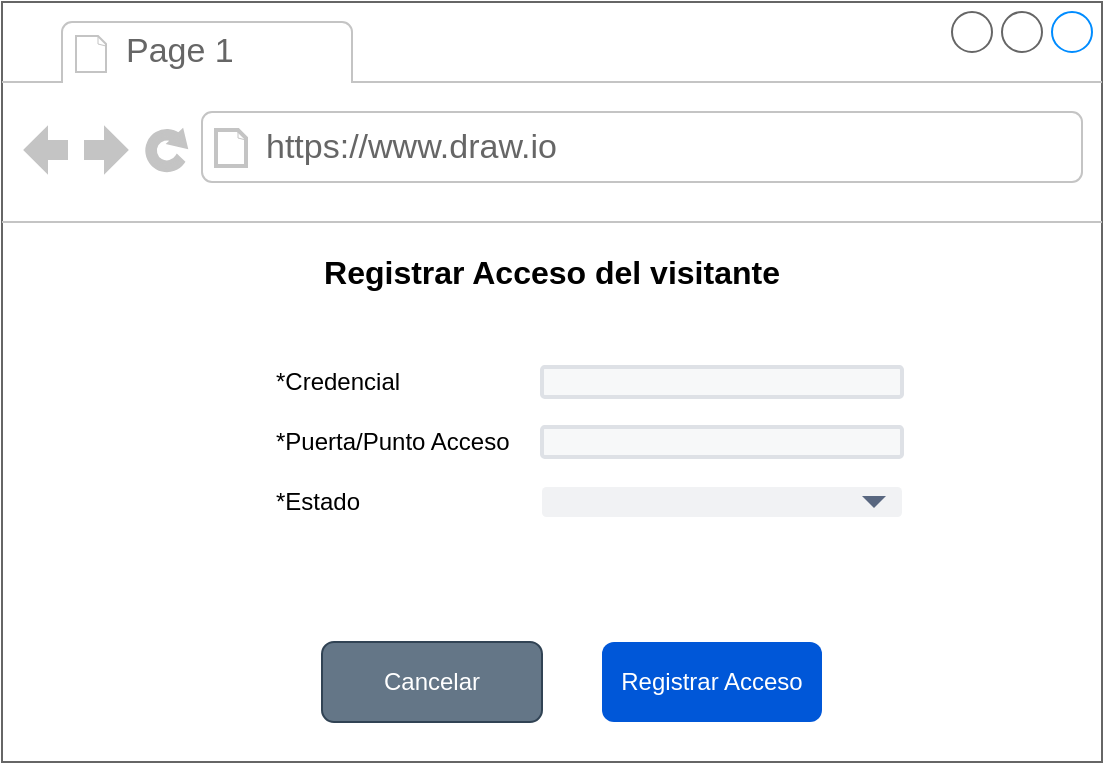 <mxfile version="28.2.7">
  <diagram name="Página-1" id="FD_3RPOK8xEgcTnXzUu5">
    <mxGraphModel dx="1042" dy="527" grid="1" gridSize="10" guides="1" tooltips="1" connect="1" arrows="1" fold="1" page="1" pageScale="1" pageWidth="827" pageHeight="1169" math="0" shadow="0">
      <root>
        <mxCell id="0" />
        <mxCell id="1" parent="0" />
        <mxCell id="JpxTSG23MvUDDlAzvu9M-1" value="" style="strokeWidth=1;shadow=0;dashed=0;align=center;html=1;shape=mxgraph.mockup.containers.browserWindow;rSize=0;strokeColor=#666666;strokeColor2=#008cff;strokeColor3=#c4c4c4;mainText=,;recursiveResize=0;" vertex="1" parent="1">
          <mxGeometry x="160" y="80" width="550" height="380" as="geometry" />
        </mxCell>
        <mxCell id="JpxTSG23MvUDDlAzvu9M-2" value="Page 1" style="strokeWidth=1;shadow=0;dashed=0;align=center;html=1;shape=mxgraph.mockup.containers.anchor;fontSize=17;fontColor=#666666;align=left;whiteSpace=wrap;" vertex="1" parent="JpxTSG23MvUDDlAzvu9M-1">
          <mxGeometry x="60" y="12" width="110" height="26" as="geometry" />
        </mxCell>
        <mxCell id="JpxTSG23MvUDDlAzvu9M-3" value="https://www.draw.io" style="strokeWidth=1;shadow=0;dashed=0;align=center;html=1;shape=mxgraph.mockup.containers.anchor;rSize=0;fontSize=17;fontColor=#666666;align=left;" vertex="1" parent="JpxTSG23MvUDDlAzvu9M-1">
          <mxGeometry x="130" y="60" width="250" height="26" as="geometry" />
        </mxCell>
        <mxCell id="JpxTSG23MvUDDlAzvu9M-4" value="&lt;font style=&quot;font-size: 16px;&quot;&gt;&lt;b&gt;Registrar Acceso del visitante&lt;/b&gt;&lt;/font&gt;" style="text;html=1;whiteSpace=wrap;strokeColor=none;fillColor=none;align=center;verticalAlign=middle;rounded=0;" vertex="1" parent="JpxTSG23MvUDDlAzvu9M-1">
          <mxGeometry x="135" y="120" width="280" height="30" as="geometry" />
        </mxCell>
        <mxCell id="JpxTSG23MvUDDlAzvu9M-5" value="*Credencial" style="text;html=1;whiteSpace=wrap;strokeColor=none;fillColor=none;align=left;verticalAlign=middle;rounded=0;" vertex="1" parent="JpxTSG23MvUDDlAzvu9M-1">
          <mxGeometry x="135" y="175" width="75" height="30" as="geometry" />
        </mxCell>
        <mxCell id="JpxTSG23MvUDDlAzvu9M-6" value="*Puerta/Punto Acceso" style="text;html=1;whiteSpace=wrap;strokeColor=none;fillColor=none;align=left;verticalAlign=middle;rounded=0;" vertex="1" parent="JpxTSG23MvUDDlAzvu9M-1">
          <mxGeometry x="135" y="205" width="125" height="30" as="geometry" />
        </mxCell>
        <mxCell id="JpxTSG23MvUDDlAzvu9M-7" value="*Estado" style="text;html=1;whiteSpace=wrap;strokeColor=none;fillColor=none;align=left;verticalAlign=middle;rounded=0;" vertex="1" parent="JpxTSG23MvUDDlAzvu9M-1">
          <mxGeometry x="135" y="235" width="75" height="30" as="geometry" />
        </mxCell>
        <mxCell id="JpxTSG23MvUDDlAzvu9M-8" value="" style="rounded=1;fillColor=#F1F2F4;strokeColor=none;html=1;whiteSpace=wrap;fontColor=#596780;align=left;fontSize=12;spacingLeft=10;sketch=0;" vertex="1" parent="JpxTSG23MvUDDlAzvu9M-1">
          <mxGeometry x="270" y="242.5" width="180" height="15" as="geometry" />
        </mxCell>
        <mxCell id="JpxTSG23MvUDDlAzvu9M-9" value="" style="shape=triangle;direction=south;fillColor=#596780;strokeColor=none;html=1;sketch=0;" vertex="1" parent="JpxTSG23MvUDDlAzvu9M-8">
          <mxGeometry x="1" y="0.5" width="12" height="6" relative="1" as="geometry">
            <mxPoint x="-20" y="-3" as="offset" />
          </mxGeometry>
        </mxCell>
        <mxCell id="JpxTSG23MvUDDlAzvu9M-10" value="" style="rounded=1;arcSize=9;fillColor=#F7F8F9;align=left;spacingLeft=5;strokeColor=#DEE1E6;html=1;strokeWidth=2;fontColor=#596780;fontSize=12" vertex="1" parent="JpxTSG23MvUDDlAzvu9M-1">
          <mxGeometry x="270" y="182.5" width="180" height="15" as="geometry" />
        </mxCell>
        <mxCell id="JpxTSG23MvUDDlAzvu9M-11" value="" style="rounded=1;arcSize=9;fillColor=#F7F8F9;align=left;spacingLeft=5;strokeColor=#DEE1E6;html=1;strokeWidth=2;fontColor=#596780;fontSize=12" vertex="1" parent="JpxTSG23MvUDDlAzvu9M-1">
          <mxGeometry x="270" y="212.5" width="180" height="15" as="geometry" />
        </mxCell>
        <mxCell id="JpxTSG23MvUDDlAzvu9M-12" value="Registrar Acceso" style="rounded=1;fillColor=#0057D8;strokeColor=none;html=1;whiteSpace=wrap;fontColor=#ffffff;align=center;verticalAlign=middle;fontStyle=0;fontSize=12;sketch=0;" vertex="1" parent="JpxTSG23MvUDDlAzvu9M-1">
          <mxGeometry x="300" y="320" width="110" height="40" as="geometry" />
        </mxCell>
        <mxCell id="JpxTSG23MvUDDlAzvu9M-14" value="Cancelar" style="rounded=1;fillColor=#647687;strokeColor=#314354;html=1;whiteSpace=wrap;align=center;verticalAlign=middle;fontStyle=0;fontSize=12;sketch=0;fontColor=#ffffff;" vertex="1" parent="JpxTSG23MvUDDlAzvu9M-1">
          <mxGeometry x="160" y="320" width="110" height="40" as="geometry" />
        </mxCell>
      </root>
    </mxGraphModel>
  </diagram>
</mxfile>
